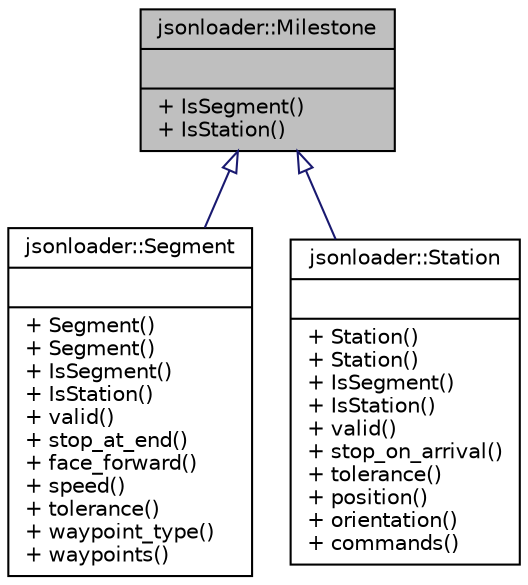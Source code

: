 digraph "jsonloader::Milestone"
{
 // LATEX_PDF_SIZE
  edge [fontname="Helvetica",fontsize="10",labelfontname="Helvetica",labelfontsize="10"];
  node [fontname="Helvetica",fontsize="10",shape=record];
  Node1 [label="{jsonloader::Milestone\n||+ IsSegment()\l+ IsStation()\l}",height=0.2,width=0.4,color="black", fillcolor="grey75", style="filled", fontcolor="black",tooltip=" "];
  Node1 -> Node2 [dir="back",color="midnightblue",fontsize="10",style="solid",arrowtail="onormal",fontname="Helvetica"];
  Node2 [label="{jsonloader::Segment\n||+ Segment()\l+ Segment()\l+ IsSegment()\l+ IsStation()\l+ valid()\l+ stop_at_end()\l+ face_forward()\l+ speed()\l+ tolerance()\l+ waypoint_type()\l+ waypoints()\l}",height=0.2,width=0.4,color="black", fillcolor="white", style="filled",URL="$classjsonloader_1_1Segment.html",tooltip=" "];
  Node1 -> Node3 [dir="back",color="midnightblue",fontsize="10",style="solid",arrowtail="onormal",fontname="Helvetica"];
  Node3 [label="{jsonloader::Station\n||+ Station()\l+ Station()\l+ IsSegment()\l+ IsStation()\l+ valid()\l+ stop_on_arrival()\l+ tolerance()\l+ position()\l+ orientation()\l+ commands()\l}",height=0.2,width=0.4,color="black", fillcolor="white", style="filled",URL="$classjsonloader_1_1Station.html",tooltip=" "];
}
